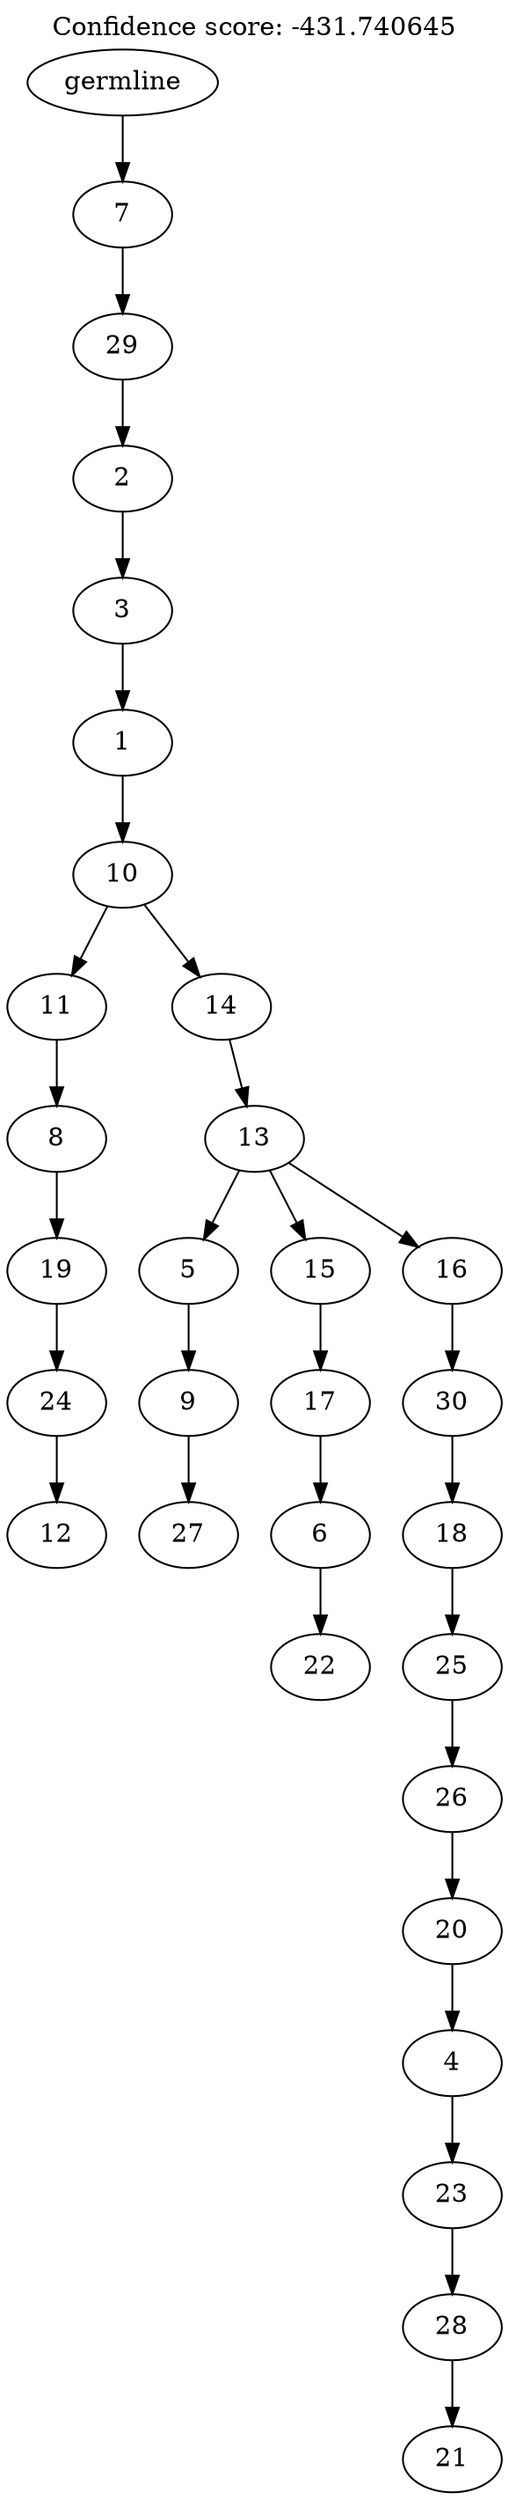 digraph g {
	"29" -> "30";
	"30" [label="12"];
	"28" -> "29";
	"29" [label="24"];
	"27" -> "28";
	"28" [label="19"];
	"26" -> "27";
	"27" [label="8"];
	"24" -> "25";
	"25" [label="27"];
	"23" -> "24";
	"24" [label="9"];
	"21" -> "22";
	"22" [label="22"];
	"20" -> "21";
	"21" [label="6"];
	"19" -> "20";
	"20" [label="17"];
	"17" -> "18";
	"18" [label="21"];
	"16" -> "17";
	"17" [label="28"];
	"15" -> "16";
	"16" [label="23"];
	"14" -> "15";
	"15" [label="4"];
	"13" -> "14";
	"14" [label="20"];
	"12" -> "13";
	"13" [label="26"];
	"11" -> "12";
	"12" [label="25"];
	"10" -> "11";
	"11" [label="18"];
	"9" -> "10";
	"10" [label="30"];
	"8" -> "9";
	"9" [label="16"];
	"8" -> "19";
	"19" [label="15"];
	"8" -> "23";
	"23" [label="5"];
	"7" -> "8";
	"8" [label="13"];
	"6" -> "7";
	"7" [label="14"];
	"6" -> "26";
	"26" [label="11"];
	"5" -> "6";
	"6" [label="10"];
	"4" -> "5";
	"5" [label="1"];
	"3" -> "4";
	"4" [label="3"];
	"2" -> "3";
	"3" [label="2"];
	"1" -> "2";
	"2" [label="29"];
	"0" -> "1";
	"1" [label="7"];
	"0" [label="germline"];
	labelloc="t";
	label="Confidence score: -431.740645";
}

